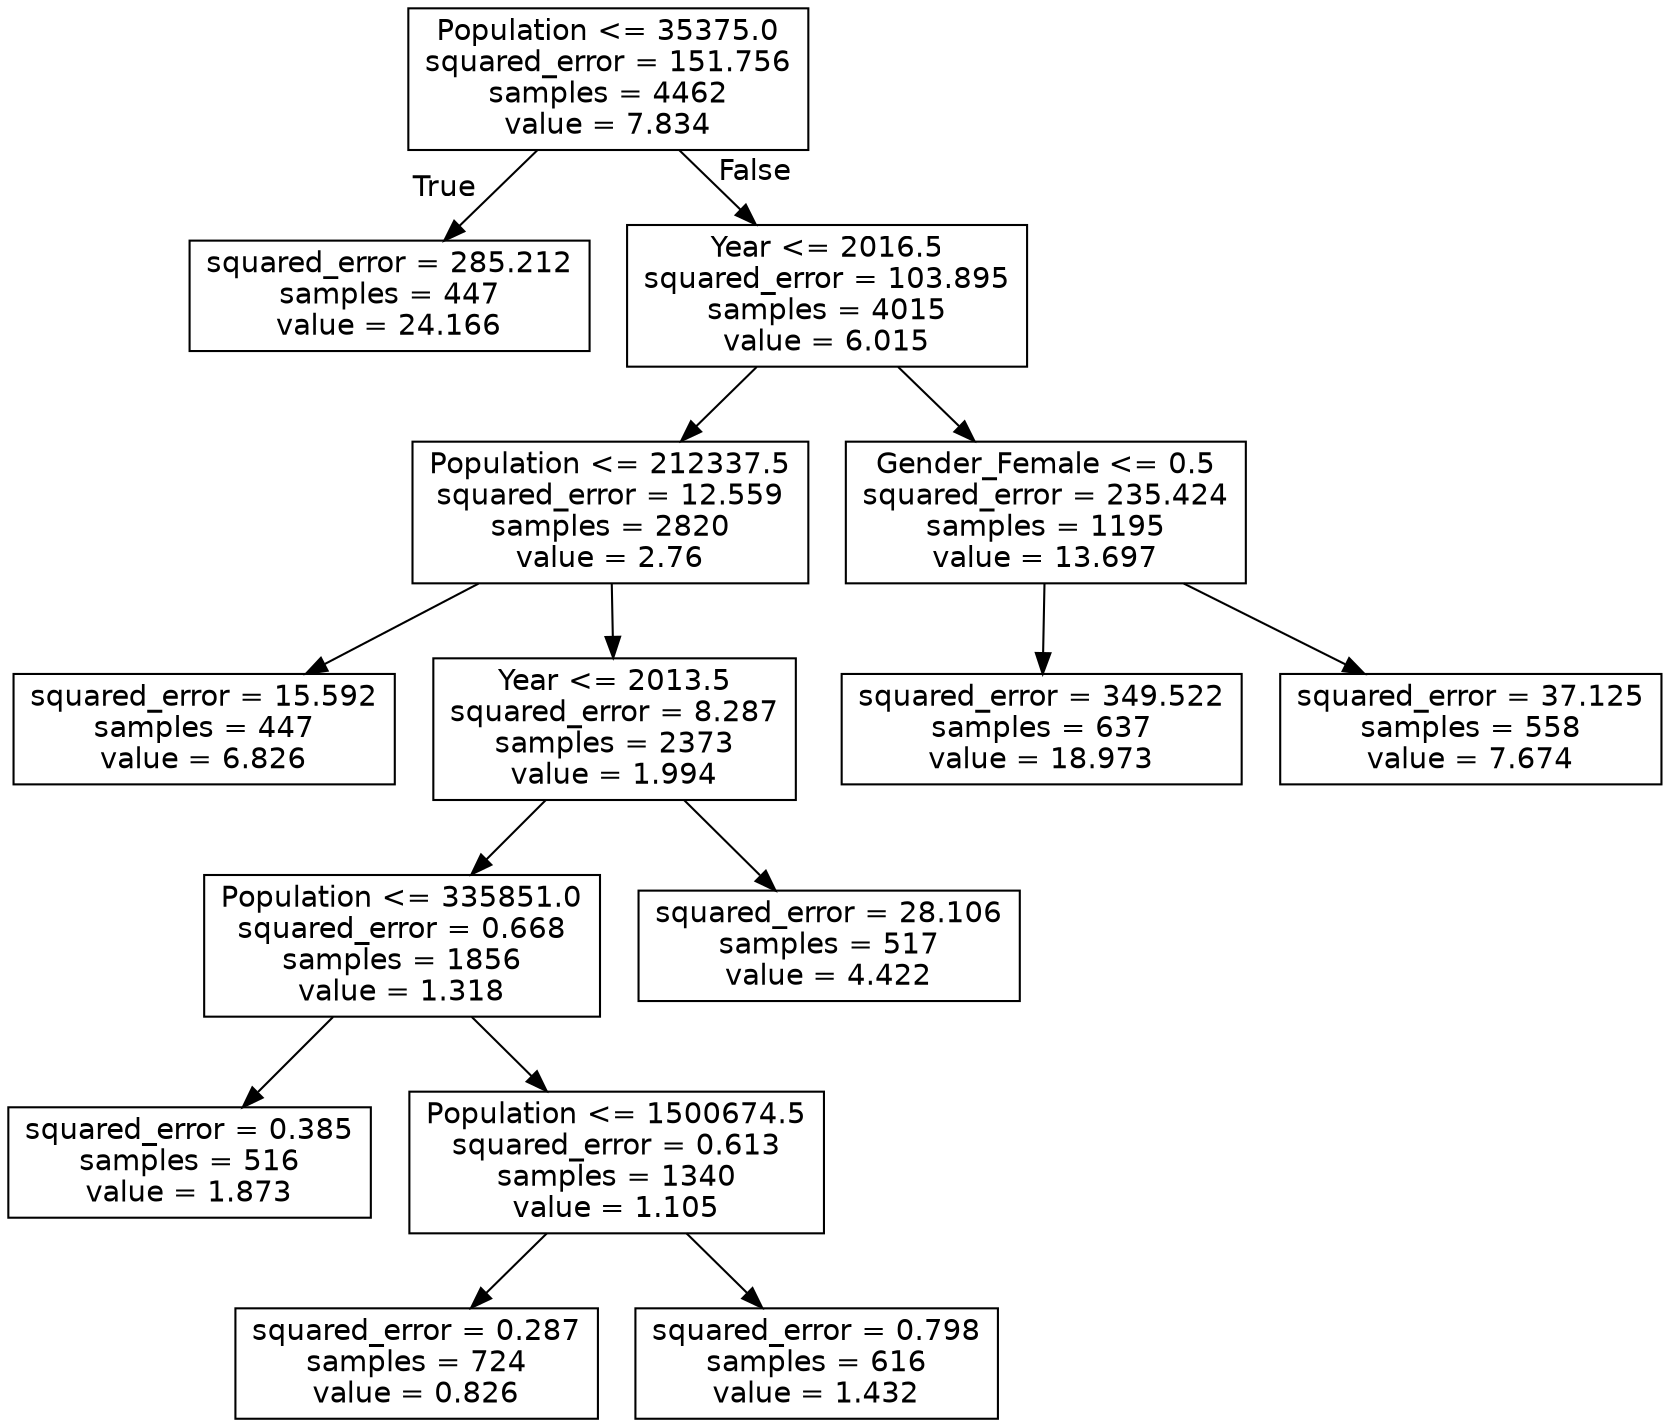 digraph Tree {
node [shape=box, fontname="helvetica"] ;
edge [fontname="helvetica"] ;
0 [label="Population <= 35375.0\nsquared_error = 151.756\nsamples = 4462\nvalue = 7.834"] ;
1 [label="squared_error = 285.212\nsamples = 447\nvalue = 24.166"] ;
0 -> 1 [labeldistance=2.5, labelangle=45, headlabel="True"] ;
2 [label="Year <= 2016.5\nsquared_error = 103.895\nsamples = 4015\nvalue = 6.015"] ;
0 -> 2 [labeldistance=2.5, labelangle=-45, headlabel="False"] ;
3 [label="Population <= 212337.5\nsquared_error = 12.559\nsamples = 2820\nvalue = 2.76"] ;
2 -> 3 ;
4 [label="squared_error = 15.592\nsamples = 447\nvalue = 6.826"] ;
3 -> 4 ;
5 [label="Year <= 2013.5\nsquared_error = 8.287\nsamples = 2373\nvalue = 1.994"] ;
3 -> 5 ;
6 [label="Population <= 335851.0\nsquared_error = 0.668\nsamples = 1856\nvalue = 1.318"] ;
5 -> 6 ;
7 [label="squared_error = 0.385\nsamples = 516\nvalue = 1.873"] ;
6 -> 7 ;
8 [label="Population <= 1500674.5\nsquared_error = 0.613\nsamples = 1340\nvalue = 1.105"] ;
6 -> 8 ;
9 [label="squared_error = 0.287\nsamples = 724\nvalue = 0.826"] ;
8 -> 9 ;
10 [label="squared_error = 0.798\nsamples = 616\nvalue = 1.432"] ;
8 -> 10 ;
11 [label="squared_error = 28.106\nsamples = 517\nvalue = 4.422"] ;
5 -> 11 ;
12 [label="Gender_Female <= 0.5\nsquared_error = 235.424\nsamples = 1195\nvalue = 13.697"] ;
2 -> 12 ;
13 [label="squared_error = 349.522\nsamples = 637\nvalue = 18.973"] ;
12 -> 13 ;
14 [label="squared_error = 37.125\nsamples = 558\nvalue = 7.674"] ;
12 -> 14 ;
}